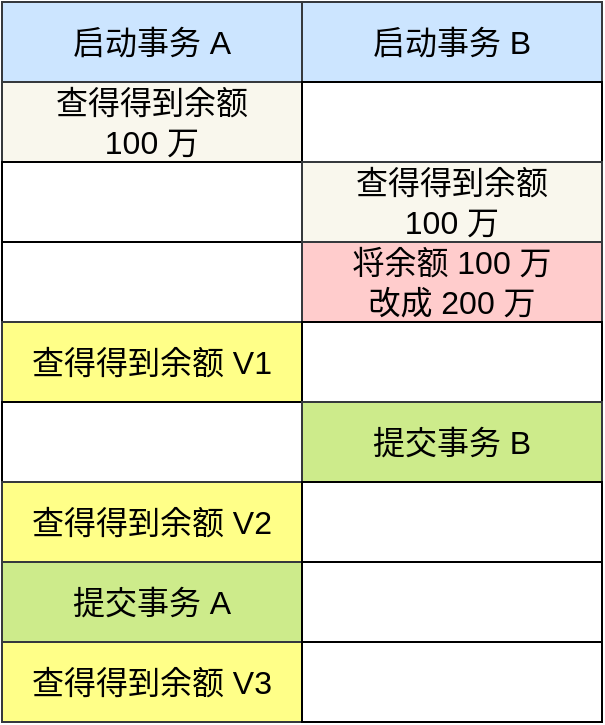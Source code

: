 <mxfile version="14.8.4" type="github">
  <diagram id="xyRoyOddgOh69G65EYYx" name="第 1 页">
    <mxGraphModel dx="1102" dy="582" grid="1" gridSize="10" guides="1" tooltips="1" connect="1" arrows="1" fold="1" page="1" pageScale="1" pageWidth="827" pageHeight="1169" math="0" shadow="0">
      <root>
        <mxCell id="0" />
        <mxCell id="1" parent="0" />
        <mxCell id="67hW3ACkMN75okHCIbZx-1" value="启动事务 A" style="rounded=0;whiteSpace=wrap;html=1;fontSize=16;fillColor=#cce5ff;strokeColor=#36393d;" vertex="1" parent="1">
          <mxGeometry x="130" y="120" width="150" height="40" as="geometry" />
        </mxCell>
        <mxCell id="67hW3ACkMN75okHCIbZx-3" value="查得得到余额 &lt;br&gt;100 万" style="rounded=0;whiteSpace=wrap;html=1;fontSize=16;fillColor=#f9f7ed;strokeColor=#36393d;" vertex="1" parent="1">
          <mxGeometry x="130" y="160" width="150" height="40" as="geometry" />
        </mxCell>
        <mxCell id="67hW3ACkMN75okHCIbZx-4" value="启动事务 B" style="rounded=0;whiteSpace=wrap;html=1;fontSize=16;fillColor=#cce5ff;strokeColor=#36393d;" vertex="1" parent="1">
          <mxGeometry x="280" y="120" width="150" height="40" as="geometry" />
        </mxCell>
        <mxCell id="67hW3ACkMN75okHCIbZx-5" value="" style="rounded=0;whiteSpace=wrap;html=1;fontSize=16;" vertex="1" parent="1">
          <mxGeometry x="280" y="160" width="150" height="40" as="geometry" />
        </mxCell>
        <mxCell id="67hW3ACkMN75okHCIbZx-7" value="" style="rounded=0;whiteSpace=wrap;html=1;fontSize=16;" vertex="1" parent="1">
          <mxGeometry x="130" y="200" width="150" height="40" as="geometry" />
        </mxCell>
        <mxCell id="67hW3ACkMN75okHCIbZx-8" value="查得得到余额&lt;br&gt;100 万" style="rounded=0;whiteSpace=wrap;html=1;fontSize=16;fillColor=#f9f7ed;strokeColor=#36393d;" vertex="1" parent="1">
          <mxGeometry x="280" y="200" width="150" height="40" as="geometry" />
        </mxCell>
        <mxCell id="67hW3ACkMN75okHCIbZx-9" value="" style="rounded=0;whiteSpace=wrap;html=1;fontSize=16;" vertex="1" parent="1">
          <mxGeometry x="130" y="240" width="150" height="40" as="geometry" />
        </mxCell>
        <mxCell id="67hW3ACkMN75okHCIbZx-10" value="将余额 100 万&lt;br&gt;改成 200 万" style="rounded=0;whiteSpace=wrap;html=1;fontSize=16;fillColor=#ffcccc;strokeColor=#36393d;" vertex="1" parent="1">
          <mxGeometry x="280" y="240" width="150" height="40" as="geometry" />
        </mxCell>
        <mxCell id="67hW3ACkMN75okHCIbZx-11" value="&lt;span&gt;查得得到余额 V1&lt;/span&gt;" style="rounded=0;whiteSpace=wrap;html=1;fontSize=16;fillColor=#ffff88;strokeColor=#36393d;" vertex="1" parent="1">
          <mxGeometry x="130" y="280" width="150" height="40" as="geometry" />
        </mxCell>
        <mxCell id="67hW3ACkMN75okHCIbZx-12" value="" style="rounded=0;whiteSpace=wrap;html=1;fontSize=16;" vertex="1" parent="1">
          <mxGeometry x="280" y="280" width="150" height="40" as="geometry" />
        </mxCell>
        <mxCell id="67hW3ACkMN75okHCIbZx-13" value="" style="rounded=0;whiteSpace=wrap;html=1;fontSize=16;" vertex="1" parent="1">
          <mxGeometry x="130" y="320" width="150" height="40" as="geometry" />
        </mxCell>
        <mxCell id="67hW3ACkMN75okHCIbZx-14" value="&lt;span&gt;提交事务 B&lt;/span&gt;" style="rounded=0;whiteSpace=wrap;html=1;fontSize=16;fillColor=#cdeb8b;strokeColor=#36393d;" vertex="1" parent="1">
          <mxGeometry x="280" y="320" width="150" height="40" as="geometry" />
        </mxCell>
        <mxCell id="67hW3ACkMN75okHCIbZx-15" value="&lt;span&gt;查得得到余额 V2&lt;/span&gt;" style="rounded=0;whiteSpace=wrap;html=1;fontSize=16;fillColor=#ffff88;strokeColor=#36393d;" vertex="1" parent="1">
          <mxGeometry x="130" y="360" width="150" height="40" as="geometry" />
        </mxCell>
        <mxCell id="67hW3ACkMN75okHCIbZx-16" value="" style="rounded=0;whiteSpace=wrap;html=1;fontSize=16;" vertex="1" parent="1">
          <mxGeometry x="280" y="360" width="150" height="40" as="geometry" />
        </mxCell>
        <mxCell id="67hW3ACkMN75okHCIbZx-17" value="提交事务 A" style="rounded=0;whiteSpace=wrap;html=1;fontSize=16;fillColor=#cdeb8b;strokeColor=#36393d;" vertex="1" parent="1">
          <mxGeometry x="130" y="400" width="150" height="40" as="geometry" />
        </mxCell>
        <mxCell id="67hW3ACkMN75okHCIbZx-18" value="" style="rounded=0;whiteSpace=wrap;html=1;fontSize=16;" vertex="1" parent="1">
          <mxGeometry x="280" y="400" width="150" height="40" as="geometry" />
        </mxCell>
        <mxCell id="67hW3ACkMN75okHCIbZx-19" value="查得得到余额 V3" style="rounded=0;whiteSpace=wrap;html=1;fontSize=16;fillColor=#ffff88;strokeColor=#36393d;" vertex="1" parent="1">
          <mxGeometry x="130" y="440" width="150" height="40" as="geometry" />
        </mxCell>
        <mxCell id="67hW3ACkMN75okHCIbZx-20" value="" style="rounded=0;whiteSpace=wrap;html=1;fontSize=16;" vertex="1" parent="1">
          <mxGeometry x="280" y="440" width="150" height="40" as="geometry" />
        </mxCell>
      </root>
    </mxGraphModel>
  </diagram>
</mxfile>
